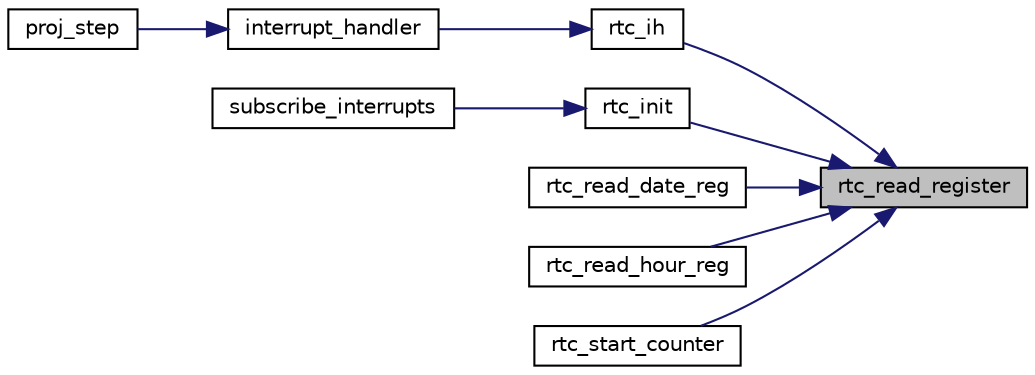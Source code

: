digraph "rtc_read_register"
{
 // LATEX_PDF_SIZE
  edge [fontname="Helvetica",fontsize="10",labelfontname="Helvetica",labelfontsize="10"];
  node [fontname="Helvetica",fontsize="10",shape=record];
  rankdir="RL";
  Node1 [label="rtc_read_register",height=0.2,width=0.4,color="black", fillcolor="grey75", style="filled", fontcolor="black",tooltip="Read an rtc register."];
  Node1 -> Node2 [dir="back",color="midnightblue",fontsize="10",style="solid",fontname="Helvetica"];
  Node2 [label="rtc_ih",height=0.2,width=0.4,color="black", fillcolor="white", style="filled",URL="$group__driver.html#ga46a3900840f7cfabdc6225622ffd88c6",tooltip="Handle RTC interrupts. For update interrupts, the data variables are updates and no further action is..."];
  Node2 -> Node3 [dir="back",color="midnightblue",fontsize="10",style="solid",fontname="Helvetica"];
  Node3 [label="interrupt_handler",height=0.2,width=0.4,color="black", fillcolor="white", style="filled",URL="$group__driver.html#ga8d679d7e0fb4f784c89027334a358061",tooltip="Checks for interrupts. If any occurred, creates a Event struct with all the necessary information."];
  Node3 -> Node4 [dir="back",color="midnightblue",fontsize="10",style="solid",fontname="Helvetica"];
  Node4 [label="proj_step",height=0.2,width=0.4,color="black", fillcolor="white", style="filled",URL="$group__proj.html#ga18a59545b1933d88ab8dacb9fa33ce01",tooltip="Runs a step of the program. This should be done once per iteration. The function checks for interrupt..."];
  Node1 -> Node5 [dir="back",color="midnightblue",fontsize="10",style="solid",fontname="Helvetica"];
  Node5 [label="rtc_init",height=0.2,width=0.4,color="black", fillcolor="white", style="filled",URL="$group__driver.html#ga1964e6235dada06fa7ee91e7b8da02dd",tooltip="Initializes the RTC. Call this function before starting to use it."];
  Node5 -> Node6 [dir="back",color="midnightblue",fontsize="10",style="solid",fontname="Helvetica"];
  Node6 [label="subscribe_interrupts",height=0.2,width=0.4,color="black", fillcolor="white", style="filled",URL="$group__driver.html#gac2adb984125ed73e6ab4567f23c47cd2",tooltip="Subscribe interrupts: keyboard, mouse, timer."];
  Node1 -> Node7 [dir="back",color="midnightblue",fontsize="10",style="solid",fontname="Helvetica"];
  Node7 [label="rtc_read_date_reg",height=0.2,width=0.4,color="black", fillcolor="white", style="filled",URL="$group__driver.html#ga0f9f36c409b63e953ab05d6d77cd7809",tooltip="Update the date variables from the rtc registers."];
  Node1 -> Node8 [dir="back",color="midnightblue",fontsize="10",style="solid",fontname="Helvetica"];
  Node8 [label="rtc_read_hour_reg",height=0.2,width=0.4,color="black", fillcolor="white", style="filled",URL="$group__driver.html#gaebae6c4d4d10f432399ecb5a476adddf",tooltip="Update the hour variables from the rtc registers."];
  Node1 -> Node9 [dir="back",color="midnightblue",fontsize="10",style="solid",fontname="Helvetica"];
  Node9 [label="rtc_start_counter",height=0.2,width=0.4,color="black", fillcolor="white", style="filled",URL="$group__driver.html#ga412e1fc546de9050a0dcc21dcac7b8d8",tooltip="Start a periodic counter with a rate of 500ms."];
}
